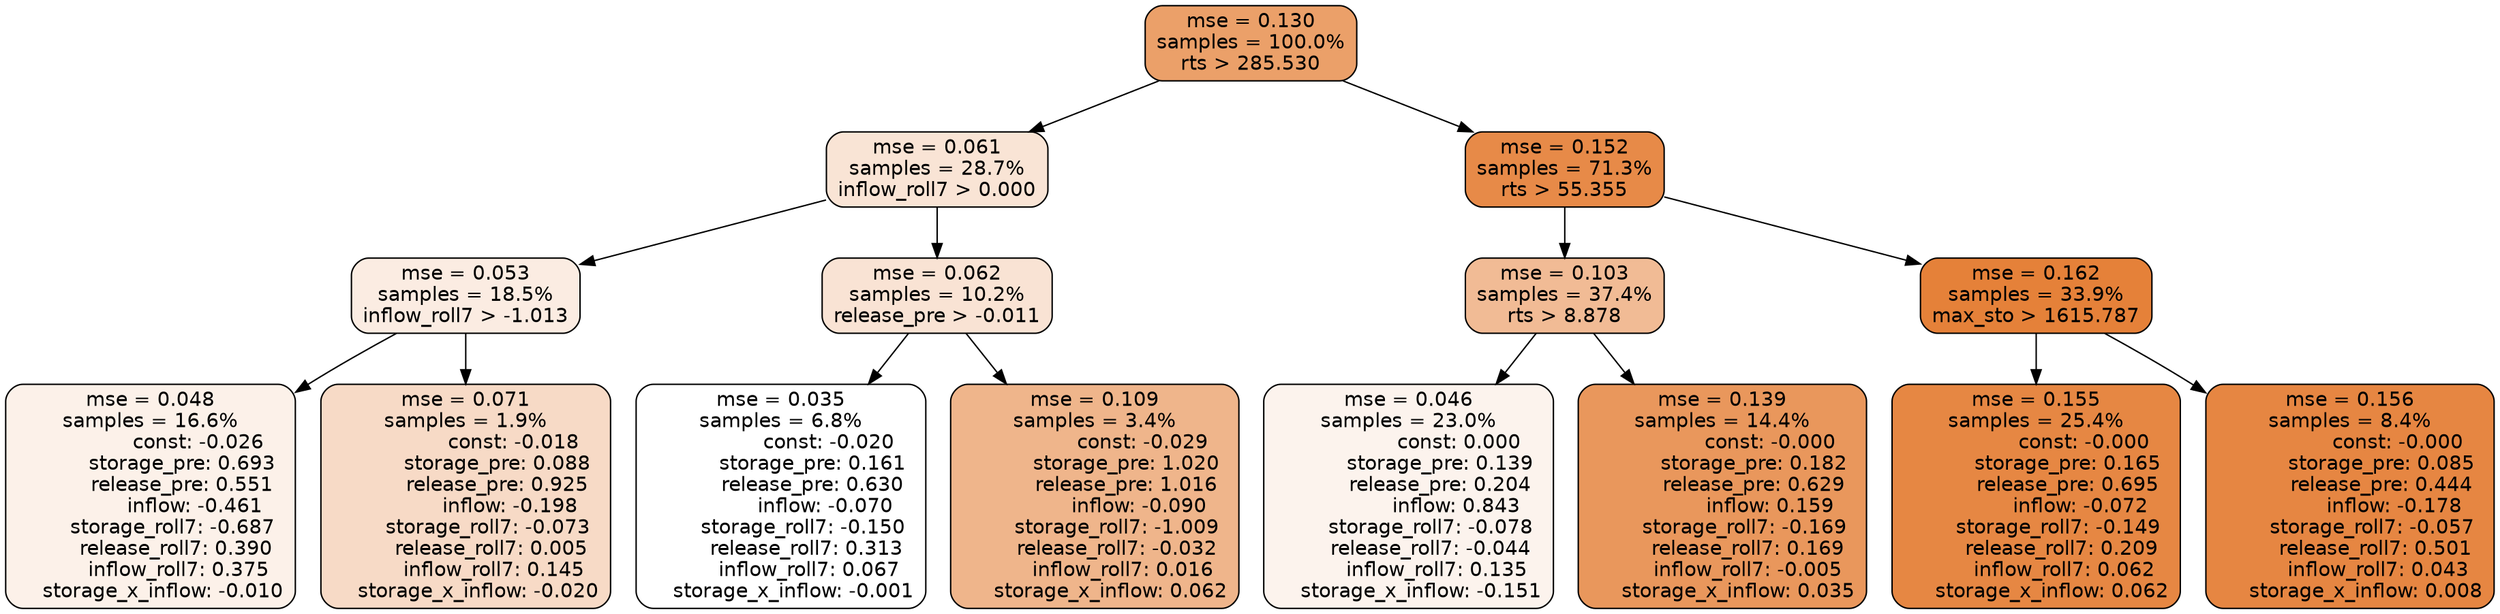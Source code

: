 digraph tree {
node [shape=rectangle, style="filled, rounded", color="black", fontname=helvetica] ;
edge [fontname=helvetica] ;
	"0" [label="mse = 0.130
samples = 100.0%
rts > 285.530", fillcolor="#eba069"]
	"8" [label="mse = 0.061
samples = 28.7%
inflow_roll7 > 0.000", fillcolor="#f9e4d5"]
	"1" [label="mse = 0.152
samples = 71.3%
rts > 55.355", fillcolor="#e78a48"]
	"9" [label="mse = 0.053
samples = 18.5%
inflow_roll7 > -1.013", fillcolor="#fbece2"]
	"12" [label="mse = 0.062
samples = 10.2%
release_pre > -0.011", fillcolor="#f9e3d4"]
	"2" [label="mse = 0.103
samples = 37.4%
rts > 8.878", fillcolor="#f1bb95"]
	"5" [label="mse = 0.162
samples = 33.9%
max_sto > 1615.787", fillcolor="#e58139"]
	"11" [label="mse = 0.048
samples = 16.6%
               const: -0.026
          storage_pre: 0.693
          release_pre: 0.551
              inflow: -0.461
       storage_roll7: -0.687
        release_roll7: 0.390
         inflow_roll7: 0.375
    storage_x_inflow: -0.010", fillcolor="#fcf1e9"]
	"10" [label="mse = 0.071
samples = 1.9%
               const: -0.018
          storage_pre: 0.088
          release_pre: 0.925
              inflow: -0.198
       storage_roll7: -0.073
        release_roll7: 0.005
         inflow_roll7: 0.145
    storage_x_inflow: -0.020", fillcolor="#f7dac6"]
	"13" [label="mse = 0.035
samples = 6.8%
               const: -0.020
          storage_pre: 0.161
          release_pre: 0.630
              inflow: -0.070
       storage_roll7: -0.150
        release_roll7: 0.313
         inflow_roll7: 0.067
    storage_x_inflow: -0.001", fillcolor="#ffffff"]
	"14" [label="mse = 0.109
samples = 3.4%
               const: -0.029
          storage_pre: 1.020
          release_pre: 1.016
              inflow: -0.090
       storage_roll7: -1.009
       release_roll7: -0.032
         inflow_roll7: 0.016
     storage_x_inflow: 0.062", fillcolor="#efb58b"]
	"3" [label="mse = 0.046
samples = 23.0%
                const: 0.000
          storage_pre: 0.139
          release_pre: 0.204
               inflow: 0.843
       storage_roll7: -0.078
       release_roll7: -0.044
         inflow_roll7: 0.135
    storage_x_inflow: -0.151", fillcolor="#fcf3ed"]
	"4" [label="mse = 0.139
samples = 14.4%
               const: -0.000
          storage_pre: 0.182
          release_pre: 0.629
               inflow: 0.159
       storage_roll7: -0.169
        release_roll7: 0.169
        inflow_roll7: -0.005
     storage_x_inflow: 0.035", fillcolor="#e9975c"]
	"6" [label="mse = 0.155
samples = 25.4%
               const: -0.000
          storage_pre: 0.165
          release_pre: 0.695
              inflow: -0.072
       storage_roll7: -0.149
        release_roll7: 0.209
         inflow_roll7: 0.062
     storage_x_inflow: 0.062", fillcolor="#e68743"]
	"7" [label="mse = 0.156
samples = 8.4%
               const: -0.000
          storage_pre: 0.085
          release_pre: 0.444
              inflow: -0.178
       storage_roll7: -0.057
        release_roll7: 0.501
         inflow_roll7: 0.043
     storage_x_inflow: 0.008", fillcolor="#e68642"]

	"0" -> "1"
	"0" -> "8"
	"8" -> "9"
	"8" -> "12"
	"1" -> "2"
	"1" -> "5"
	"9" -> "10"
	"9" -> "11"
	"12" -> "13"
	"12" -> "14"
	"2" -> "3"
	"2" -> "4"
	"5" -> "6"
	"5" -> "7"
}